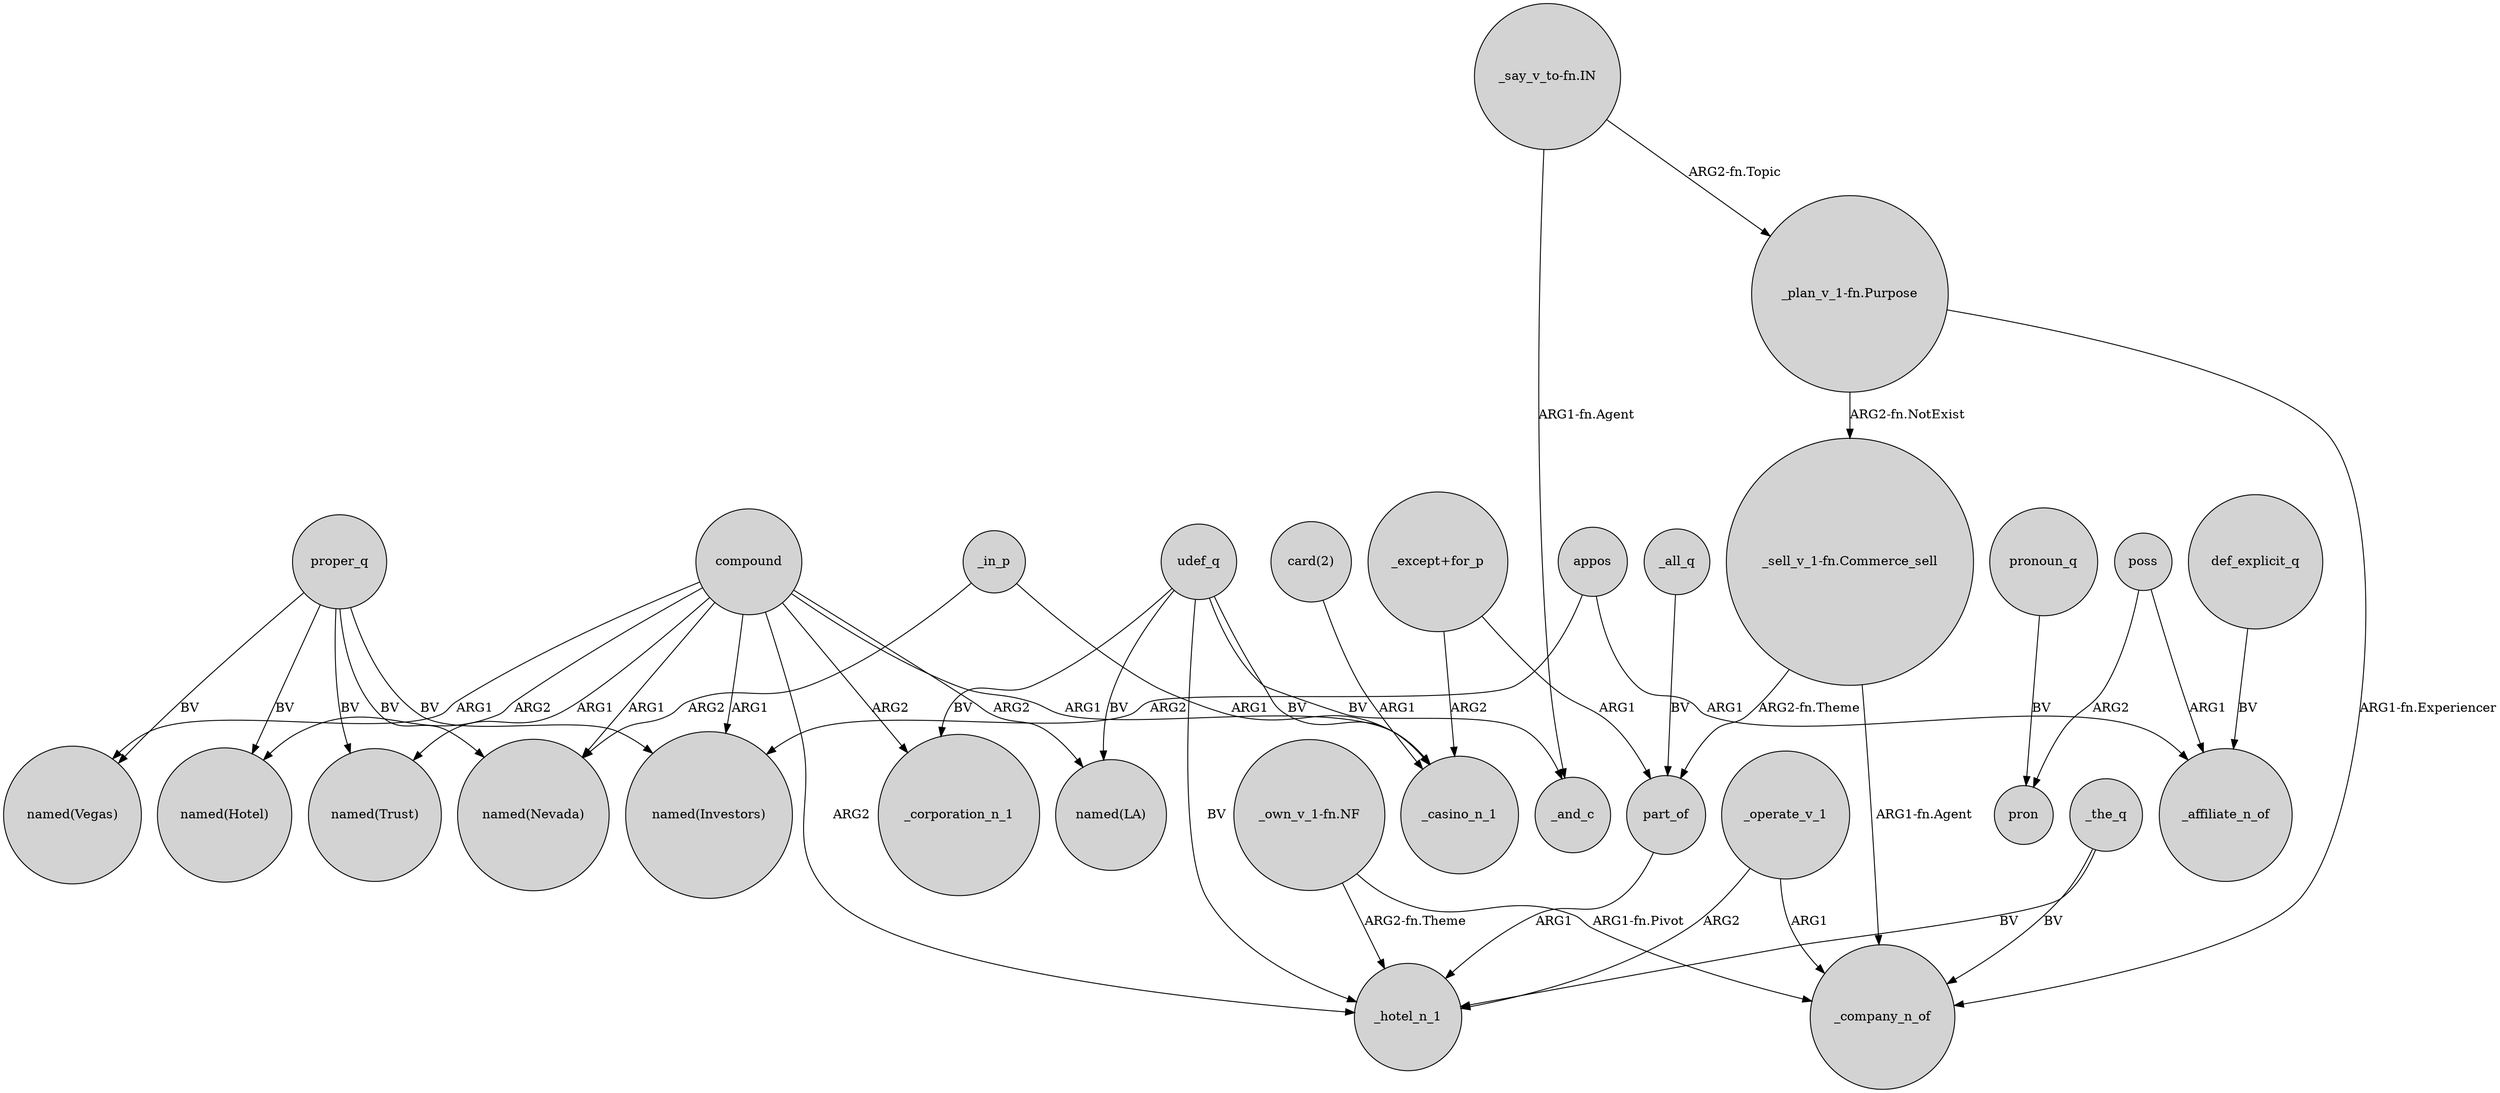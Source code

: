 digraph {
	node [shape=circle style=filled]
	"card(2)" -> _casino_n_1 [label=ARG1]
	proper_q -> "named(Nevada)" [label=BV]
	part_of -> _hotel_n_1 [label=ARG1]
	poss -> pron [label=ARG2]
	"_say_v_to-fn.IN" -> _and_c [label="ARG1-fn.Agent"]
	_all_q -> part_of [label=BV]
	compound -> "named(LA)" [label=ARG2]
	udef_q -> _casino_n_1 [label=BV]
	"_own_v_1-fn.NF" -> _company_n_of [label="ARG1-fn.Pivot"]
	compound -> "named(Vegas)" [label=ARG1]
	compound -> _corporation_n_1 [label=ARG2]
	compound -> "named(Trust)" [label=ARG1]
	compound -> "named(Investors)" [label=ARG1]
	compound -> "named(Hotel)" [label=ARG2]
	def_explicit_q -> _affiliate_n_of [label=BV]
	_in_p -> "named(Nevada)" [label=ARG2]
	proper_q -> "named(Vegas)" [label=BV]
	"_say_v_to-fn.IN" -> "_plan_v_1-fn.Purpose" [label="ARG2-fn.Topic"]
	proper_q -> "named(Hotel)" [label=BV]
	_the_q -> _company_n_of [label=BV]
	_operate_v_1 -> _hotel_n_1 [label=ARG2]
	compound -> _casino_n_1 [label=ARG1]
	udef_q -> _corporation_n_1 [label=BV]
	appos -> _affiliate_n_of [label=ARG1]
	pronoun_q -> pron [label=BV]
	poss -> _affiliate_n_of [label=ARG1]
	_in_p -> _casino_n_1 [label=ARG1]
	compound -> "named(Nevada)" [label=ARG1]
	proper_q -> "named(Trust)" [label=BV]
	"_sell_v_1-fn.Commerce_sell" -> part_of [label="ARG2-fn.Theme"]
	"_plan_v_1-fn.Purpose" -> "_sell_v_1-fn.Commerce_sell" [label="ARG2-fn.NotExist"]
	compound -> _hotel_n_1 [label=ARG2]
	appos -> "named(Investors)" [label=ARG2]
	udef_q -> "named(LA)" [label=BV]
	"_except+for_p" -> _casino_n_1 [label=ARG2]
	"_except+for_p" -> part_of [label=ARG1]
	"_plan_v_1-fn.Purpose" -> _company_n_of [label="ARG1-fn.Experiencer"]
	"_own_v_1-fn.NF" -> _hotel_n_1 [label="ARG2-fn.Theme"]
	udef_q -> _and_c [label=BV]
	proper_q -> "named(Investors)" [label=BV]
	udef_q -> _hotel_n_1 [label=BV]
	"_sell_v_1-fn.Commerce_sell" -> _company_n_of [label="ARG1-fn.Agent"]
	_the_q -> _hotel_n_1 [label=BV]
	_operate_v_1 -> _company_n_of [label=ARG1]
}
